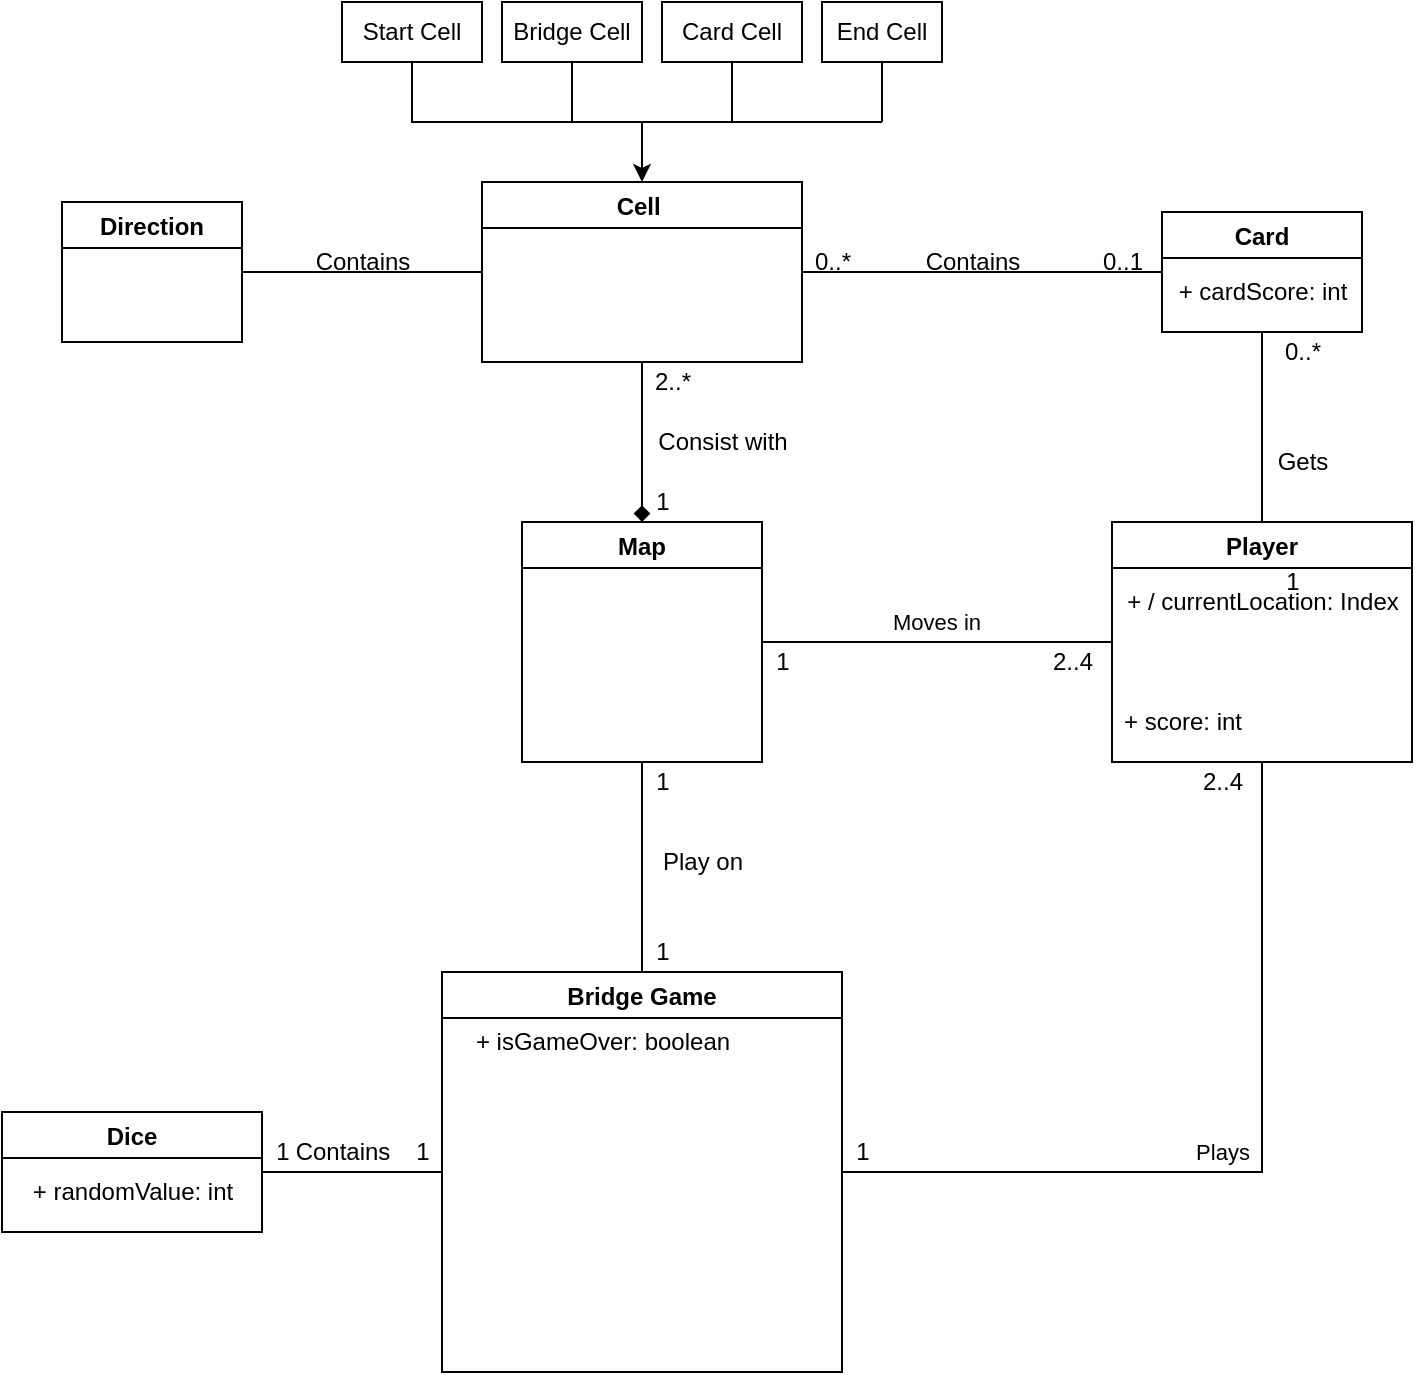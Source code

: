 <mxfile version="19.0.3" type="device"><diagram id="rBLcK08RvgWb6OwdEZl7" name="Page-1"><mxGraphModel dx="1038" dy="649" grid="1" gridSize="10" guides="1" tooltips="1" connect="1" arrows="1" fold="1" page="1" pageScale="1" pageWidth="827" pageHeight="1169" math="0" shadow="0"><root><mxCell id="0"/><mxCell id="1" parent="0"/><mxCell id="YiwsqB88QjHdSiSTUw0C-1" value="Cell " style="swimlane;" parent="1" vertex="1"><mxGeometry x="310" y="90" width="160" height="90" as="geometry"/></mxCell><mxCell id="YiwsqB88QjHdSiSTUw0C-7" value="Map" style="swimlane;startSize=23;" parent="1" vertex="1"><mxGeometry x="330" y="260" width="120" height="120" as="geometry"/></mxCell><mxCell id="YiwsqB88QjHdSiSTUw0C-8" value="Card" style="swimlane;" parent="1" vertex="1"><mxGeometry x="650" y="105" width="100" height="60" as="geometry"/></mxCell><mxCell id="YiwsqB88QjHdSiSTUw0C-13" value="+ cardScore: int" style="text;html=1;align=center;verticalAlign=middle;resizable=0;points=[];autosize=1;strokeColor=none;fillColor=none;" parent="YiwsqB88QjHdSiSTUw0C-8" vertex="1"><mxGeometry y="30" width="100" height="20" as="geometry"/></mxCell><mxCell id="YiwsqB88QjHdSiSTUw0C-9" value="Player" style="swimlane;" parent="1" vertex="1"><mxGeometry x="625" y="260" width="150" height="120" as="geometry"/></mxCell><mxCell id="YiwsqB88QjHdSiSTUw0C-27" value="+ / currentLocation: Index" style="text;html=1;align=center;verticalAlign=middle;resizable=0;points=[];autosize=1;strokeColor=none;fillColor=none;" parent="YiwsqB88QjHdSiSTUw0C-9" vertex="1"><mxGeometry y="30" width="150" height="20" as="geometry"/></mxCell><mxCell id="YiwsqB88QjHdSiSTUw0C-10" value="Dice" style="swimlane;" parent="1" vertex="1"><mxGeometry x="70" y="555" width="130" height="60" as="geometry"/></mxCell><mxCell id="YiwsqB88QjHdSiSTUw0C-11" value="+ randomValue: int" style="text;html=1;align=center;verticalAlign=middle;resizable=0;points=[];autosize=1;strokeColor=none;fillColor=none;" parent="YiwsqB88QjHdSiSTUw0C-10" vertex="1"><mxGeometry x="5" y="30" width="120" height="20" as="geometry"/></mxCell><mxCell id="YiwsqB88QjHdSiSTUw0C-15" value="2..*" style="text;html=1;align=center;verticalAlign=middle;resizable=0;points=[];autosize=1;strokeColor=none;fillColor=none;" parent="1" vertex="1"><mxGeometry x="390" y="180" width="30" height="20" as="geometry"/></mxCell><mxCell id="YiwsqB88QjHdSiSTUw0C-16" value="1" style="text;html=1;align=center;verticalAlign=middle;resizable=0;points=[];autosize=1;strokeColor=none;fillColor=none;" parent="1" vertex="1"><mxGeometry x="390" y="240" width="20" height="20" as="geometry"/></mxCell><mxCell id="YiwsqB88QjHdSiSTUw0C-18" value="" style="endArrow=none;html=1;rounded=0;entryX=0;entryY=0.5;entryDx=0;entryDy=0;exitX=1;exitY=0.5;exitDx=0;exitDy=0;" parent="1" source="YiwsqB88QjHdSiSTUw0C-7" target="YiwsqB88QjHdSiSTUw0C-9" edge="1"><mxGeometry width="50" height="50" relative="1" as="geometry"><mxPoint x="390" y="390" as="sourcePoint"/><mxPoint x="440" y="340" as="targetPoint"/></mxGeometry></mxCell><mxCell id="YiwsqB88QjHdSiSTUw0C-20" value="Moves in" style="edgeLabel;html=1;align=center;verticalAlign=middle;resizable=0;points=[];" parent="YiwsqB88QjHdSiSTUw0C-18" vertex="1" connectable="0"><mxGeometry x="0.332" y="-1" relative="1" as="geometry"><mxPoint x="-30" y="-11" as="offset"/></mxGeometry></mxCell><mxCell id="YiwsqB88QjHdSiSTUw0C-21" value="2..4" style="text;html=1;align=center;verticalAlign=middle;resizable=0;points=[];autosize=1;strokeColor=none;fillColor=none;" parent="1" vertex="1"><mxGeometry x="585" y="320" width="40" height="20" as="geometry"/></mxCell><mxCell id="YiwsqB88QjHdSiSTUw0C-24" value="1" style="text;html=1;align=center;verticalAlign=middle;resizable=0;points=[];autosize=1;strokeColor=none;fillColor=none;" parent="1" vertex="1"><mxGeometry x="450" y="320" width="20" height="20" as="geometry"/></mxCell><mxCell id="YiwsqB88QjHdSiSTUw0C-31" value="Bridge Game" style="swimlane;startSize=23;" parent="1" vertex="1"><mxGeometry x="290" y="485" width="200" height="200" as="geometry"/></mxCell><mxCell id="YiwsqB88QjHdSiSTUw0C-41" value="+ isGameOver: boolean" style="text;html=1;align=center;verticalAlign=middle;resizable=0;points=[];autosize=1;strokeColor=none;fillColor=none;" parent="YiwsqB88QjHdSiSTUw0C-31" vertex="1"><mxGeometry x="10" y="25" width="140" height="20" as="geometry"/></mxCell><mxCell id="YiwsqB88QjHdSiSTUw0C-32" value="" style="endArrow=none;html=1;rounded=0;entryX=0.5;entryY=1;entryDx=0;entryDy=0;exitX=1;exitY=0.5;exitDx=0;exitDy=0;" parent="1" source="YiwsqB88QjHdSiSTUw0C-31" target="YiwsqB88QjHdSiSTUw0C-9" edge="1"><mxGeometry width="50" height="50" relative="1" as="geometry"><mxPoint x="650" y="580" as="sourcePoint"/><mxPoint x="700" y="530" as="targetPoint"/><Array as="points"><mxPoint x="700" y="585"/></Array></mxGeometry></mxCell><mxCell id="YiwsqB88QjHdSiSTUw0C-33" value="Plays" style="edgeLabel;html=1;align=center;verticalAlign=middle;resizable=0;points=[];" parent="YiwsqB88QjHdSiSTUw0C-32" vertex="1" connectable="0"><mxGeometry x="0.691" y="-2" relative="1" as="geometry"><mxPoint x="-22" y="131" as="offset"/></mxGeometry></mxCell><mxCell id="YiwsqB88QjHdSiSTUw0C-40" value="" style="endArrow=none;html=1;rounded=0;strokeColor=default;entryX=0;entryY=0.5;entryDx=0;entryDy=0;exitX=1;exitY=0.5;exitDx=0;exitDy=0;" parent="1" source="YiwsqB88QjHdSiSTUw0C-10" target="YiwsqB88QjHdSiSTUw0C-31" edge="1"><mxGeometry width="50" height="50" relative="1" as="geometry"><mxPoint x="390" y="390" as="sourcePoint"/><mxPoint x="440" y="340" as="targetPoint"/></mxGeometry></mxCell><mxCell id="YiwsqB88QjHdSiSTUw0C-42" value="+ score: int" style="text;html=1;align=center;verticalAlign=middle;resizable=0;points=[];autosize=1;strokeColor=none;fillColor=none;" parent="1" vertex="1"><mxGeometry x="625" y="350" width="70" height="20" as="geometry"/></mxCell><mxCell id="YiwsqB88QjHdSiSTUw0C-43" value="" style="endArrow=classic;html=1;rounded=0;strokeColor=default;entryX=0.5;entryY=0;entryDx=0;entryDy=0;" parent="1" target="YiwsqB88QjHdSiSTUw0C-1" edge="1"><mxGeometry width="50" height="50" relative="1" as="geometry"><mxPoint x="390" y="60" as="sourcePoint"/><mxPoint x="440" y="340" as="targetPoint"/></mxGeometry></mxCell><mxCell id="FYVwTToSTB1t9xOaZ1LV-1" value="" style="endArrow=none;html=1;rounded=0;entryX=0.5;entryY=1;entryDx=0;entryDy=0;startArrow=diamond;startFill=1;" edge="1" parent="1" target="YiwsqB88QjHdSiSTUw0C-1"><mxGeometry width="50" height="50" relative="1" as="geometry"><mxPoint x="390" y="260" as="sourcePoint"/><mxPoint x="440" y="210" as="targetPoint"/></mxGeometry></mxCell><mxCell id="FYVwTToSTB1t9xOaZ1LV-4" value="Start Cell" style="rounded=0;whiteSpace=wrap;html=1;" vertex="1" parent="1"><mxGeometry x="240" width="70" height="30" as="geometry"/></mxCell><mxCell id="FYVwTToSTB1t9xOaZ1LV-5" value="Bridge Cell" style="rounded=0;whiteSpace=wrap;html=1;" vertex="1" parent="1"><mxGeometry x="320" width="70" height="30" as="geometry"/></mxCell><mxCell id="FYVwTToSTB1t9xOaZ1LV-6" value="Card Cell" style="rounded=0;whiteSpace=wrap;html=1;" vertex="1" parent="1"><mxGeometry x="400" width="70" height="30" as="geometry"/></mxCell><mxCell id="FYVwTToSTB1t9xOaZ1LV-7" value="End Cell" style="rounded=0;whiteSpace=wrap;html=1;" vertex="1" parent="1"><mxGeometry x="480" width="60" height="30" as="geometry"/></mxCell><mxCell id="FYVwTToSTB1t9xOaZ1LV-9" value="" style="endArrow=none;html=1;rounded=0;exitX=0.5;exitY=1;exitDx=0;exitDy=0;" edge="1" parent="1" source="FYVwTToSTB1t9xOaZ1LV-4"><mxGeometry width="50" height="50" relative="1" as="geometry"><mxPoint x="370" y="150" as="sourcePoint"/><mxPoint x="510" y="60" as="targetPoint"/><Array as="points"><mxPoint x="275" y="60"/><mxPoint x="320" y="60"/><mxPoint x="370" y="60"/></Array></mxGeometry></mxCell><mxCell id="FYVwTToSTB1t9xOaZ1LV-10" value="" style="endArrow=none;html=1;rounded=0;entryX=0.5;entryY=1;entryDx=0;entryDy=0;" edge="1" parent="1" target="FYVwTToSTB1t9xOaZ1LV-5"><mxGeometry width="50" height="50" relative="1" as="geometry"><mxPoint x="355" y="60" as="sourcePoint"/><mxPoint x="420" y="100" as="targetPoint"/></mxGeometry></mxCell><mxCell id="FYVwTToSTB1t9xOaZ1LV-12" value="" style="endArrow=none;html=1;rounded=0;entryX=0.5;entryY=1;entryDx=0;entryDy=0;" edge="1" parent="1" target="FYVwTToSTB1t9xOaZ1LV-6"><mxGeometry width="50" height="50" relative="1" as="geometry"><mxPoint x="435" y="60" as="sourcePoint"/><mxPoint x="420" y="100" as="targetPoint"/></mxGeometry></mxCell><mxCell id="FYVwTToSTB1t9xOaZ1LV-13" value="" style="endArrow=none;html=1;rounded=0;entryX=0.5;entryY=1;entryDx=0;entryDy=0;" edge="1" parent="1" target="FYVwTToSTB1t9xOaZ1LV-7"><mxGeometry width="50" height="50" relative="1" as="geometry"><mxPoint x="510" y="60" as="sourcePoint"/><mxPoint x="420" y="100" as="targetPoint"/></mxGeometry></mxCell><mxCell id="FYVwTToSTB1t9xOaZ1LV-14" value="" style="endArrow=none;html=1;rounded=0;entryX=1;entryY=0.5;entryDx=0;entryDy=0;exitX=0;exitY=0.5;exitDx=0;exitDy=0;" edge="1" parent="1" source="YiwsqB88QjHdSiSTUw0C-8" target="YiwsqB88QjHdSiSTUw0C-1"><mxGeometry width="50" height="50" relative="1" as="geometry"><mxPoint x="390" y="250" as="sourcePoint"/><mxPoint x="440" y="200" as="targetPoint"/></mxGeometry></mxCell><mxCell id="FYVwTToSTB1t9xOaZ1LV-15" value="0..*" style="text;html=1;align=center;verticalAlign=middle;resizable=0;points=[];autosize=1;strokeColor=none;fillColor=none;" vertex="1" parent="1"><mxGeometry x="470" y="120" width="30" height="20" as="geometry"/></mxCell><mxCell id="FYVwTToSTB1t9xOaZ1LV-16" value="0..1" style="text;html=1;align=center;verticalAlign=middle;resizable=0;points=[];autosize=1;strokeColor=none;fillColor=none;" vertex="1" parent="1"><mxGeometry x="610" y="120" width="40" height="20" as="geometry"/></mxCell><mxCell id="FYVwTToSTB1t9xOaZ1LV-17" value="Contains" style="text;html=1;align=center;verticalAlign=middle;resizable=0;points=[];autosize=1;strokeColor=none;fillColor=none;" vertex="1" parent="1"><mxGeometry x="525" y="120" width="60" height="20" as="geometry"/></mxCell><mxCell id="FYVwTToSTB1t9xOaZ1LV-20" value="" style="endArrow=none;html=1;rounded=0;entryX=0.5;entryY=1;entryDx=0;entryDy=0;exitX=0.5;exitY=0;exitDx=0;exitDy=0;" edge="1" parent="1" source="YiwsqB88QjHdSiSTUw0C-9" target="YiwsqB88QjHdSiSTUw0C-8"><mxGeometry width="50" height="50" relative="1" as="geometry"><mxPoint x="390" y="250" as="sourcePoint"/><mxPoint x="440" y="200" as="targetPoint"/></mxGeometry></mxCell><mxCell id="FYVwTToSTB1t9xOaZ1LV-25" value="1" style="text;html=1;align=center;verticalAlign=middle;resizable=0;points=[];autosize=1;strokeColor=none;fillColor=none;" vertex="1" parent="1"><mxGeometry x="705" y="280" width="20" height="20" as="geometry"/></mxCell><mxCell id="FYVwTToSTB1t9xOaZ1LV-26" value="0..*" style="text;html=1;align=center;verticalAlign=middle;resizable=0;points=[];autosize=1;strokeColor=none;fillColor=none;" vertex="1" parent="1"><mxGeometry x="705" y="165" width="30" height="20" as="geometry"/></mxCell><mxCell id="FYVwTToSTB1t9xOaZ1LV-27" value="Gets" style="text;html=1;align=center;verticalAlign=middle;resizable=0;points=[];autosize=1;strokeColor=none;fillColor=none;" vertex="1" parent="1"><mxGeometry x="700" y="220" width="40" height="20" as="geometry"/></mxCell><mxCell id="FYVwTToSTB1t9xOaZ1LV-28" value="2..4" style="text;html=1;align=center;verticalAlign=middle;resizable=0;points=[];autosize=1;strokeColor=none;fillColor=none;" vertex="1" parent="1"><mxGeometry x="660" y="380" width="40" height="20" as="geometry"/></mxCell><mxCell id="FYVwTToSTB1t9xOaZ1LV-29" value="1" style="text;html=1;align=center;verticalAlign=middle;resizable=0;points=[];autosize=1;strokeColor=none;fillColor=none;" vertex="1" parent="1"><mxGeometry x="490" y="565" width="20" height="20" as="geometry"/></mxCell><mxCell id="FYVwTToSTB1t9xOaZ1LV-30" value="" style="endArrow=none;html=1;rounded=0;entryX=0.5;entryY=1;entryDx=0;entryDy=0;exitX=0.5;exitY=0;exitDx=0;exitDy=0;" edge="1" parent="1" source="YiwsqB88QjHdSiSTUw0C-31" target="YiwsqB88QjHdSiSTUw0C-7"><mxGeometry width="50" height="50" relative="1" as="geometry"><mxPoint x="390" y="450" as="sourcePoint"/><mxPoint x="440" y="400" as="targetPoint"/></mxGeometry></mxCell><mxCell id="FYVwTToSTB1t9xOaZ1LV-32" value="Direction" style="swimlane;" vertex="1" parent="1"><mxGeometry x="100" y="100" width="90" height="70" as="geometry"/></mxCell><mxCell id="FYVwTToSTB1t9xOaZ1LV-35" value="" style="endArrow=none;html=1;rounded=0;entryX=0;entryY=0.5;entryDx=0;entryDy=0;exitX=1;exitY=0.5;exitDx=0;exitDy=0;" edge="1" parent="1" source="FYVwTToSTB1t9xOaZ1LV-32" target="YiwsqB88QjHdSiSTUw0C-1"><mxGeometry width="50" height="50" relative="1" as="geometry"><mxPoint x="440" y="350" as="sourcePoint"/><mxPoint x="490" y="300" as="targetPoint"/></mxGeometry></mxCell><mxCell id="FYVwTToSTB1t9xOaZ1LV-36" value="Contains" style="text;html=1;align=center;verticalAlign=middle;resizable=0;points=[];autosize=1;strokeColor=none;fillColor=none;" vertex="1" parent="1"><mxGeometry x="220" y="120" width="60" height="20" as="geometry"/></mxCell><mxCell id="FYVwTToSTB1t9xOaZ1LV-38" value="Consist with" style="text;html=1;align=center;verticalAlign=middle;resizable=0;points=[];autosize=1;strokeColor=none;fillColor=none;" vertex="1" parent="1"><mxGeometry x="390" y="210" width="80" height="20" as="geometry"/></mxCell><mxCell id="FYVwTToSTB1t9xOaZ1LV-39" value="1" style="text;html=1;align=center;verticalAlign=middle;resizable=0;points=[];autosize=1;strokeColor=none;fillColor=none;" vertex="1" parent="1"><mxGeometry x="390" y="380" width="20" height="20" as="geometry"/></mxCell><mxCell id="FYVwTToSTB1t9xOaZ1LV-40" value="1" style="text;html=1;align=center;verticalAlign=middle;resizable=0;points=[];autosize=1;strokeColor=none;fillColor=none;" vertex="1" parent="1"><mxGeometry x="390" y="465" width="20" height="20" as="geometry"/></mxCell><mxCell id="FYVwTToSTB1t9xOaZ1LV-41" value="Play on" style="text;html=1;align=center;verticalAlign=middle;resizable=0;points=[];autosize=1;strokeColor=none;fillColor=none;" vertex="1" parent="1"><mxGeometry x="390" y="420" width="60" height="20" as="geometry"/></mxCell><mxCell id="FYVwTToSTB1t9xOaZ1LV-42" value="1" style="text;html=1;align=center;verticalAlign=middle;resizable=0;points=[];autosize=1;strokeColor=none;fillColor=none;" vertex="1" parent="1"><mxGeometry x="200" y="565" width="20" height="20" as="geometry"/></mxCell><mxCell id="FYVwTToSTB1t9xOaZ1LV-43" value="1" style="text;html=1;align=center;verticalAlign=middle;resizable=0;points=[];autosize=1;strokeColor=none;fillColor=none;" vertex="1" parent="1"><mxGeometry x="270" y="565" width="20" height="20" as="geometry"/></mxCell><mxCell id="FYVwTToSTB1t9xOaZ1LV-44" value="Contains" style="text;html=1;align=center;verticalAlign=middle;resizable=0;points=[];autosize=1;strokeColor=none;fillColor=none;" vertex="1" parent="1"><mxGeometry x="210" y="565" width="60" height="20" as="geometry"/></mxCell></root></mxGraphModel></diagram></mxfile>